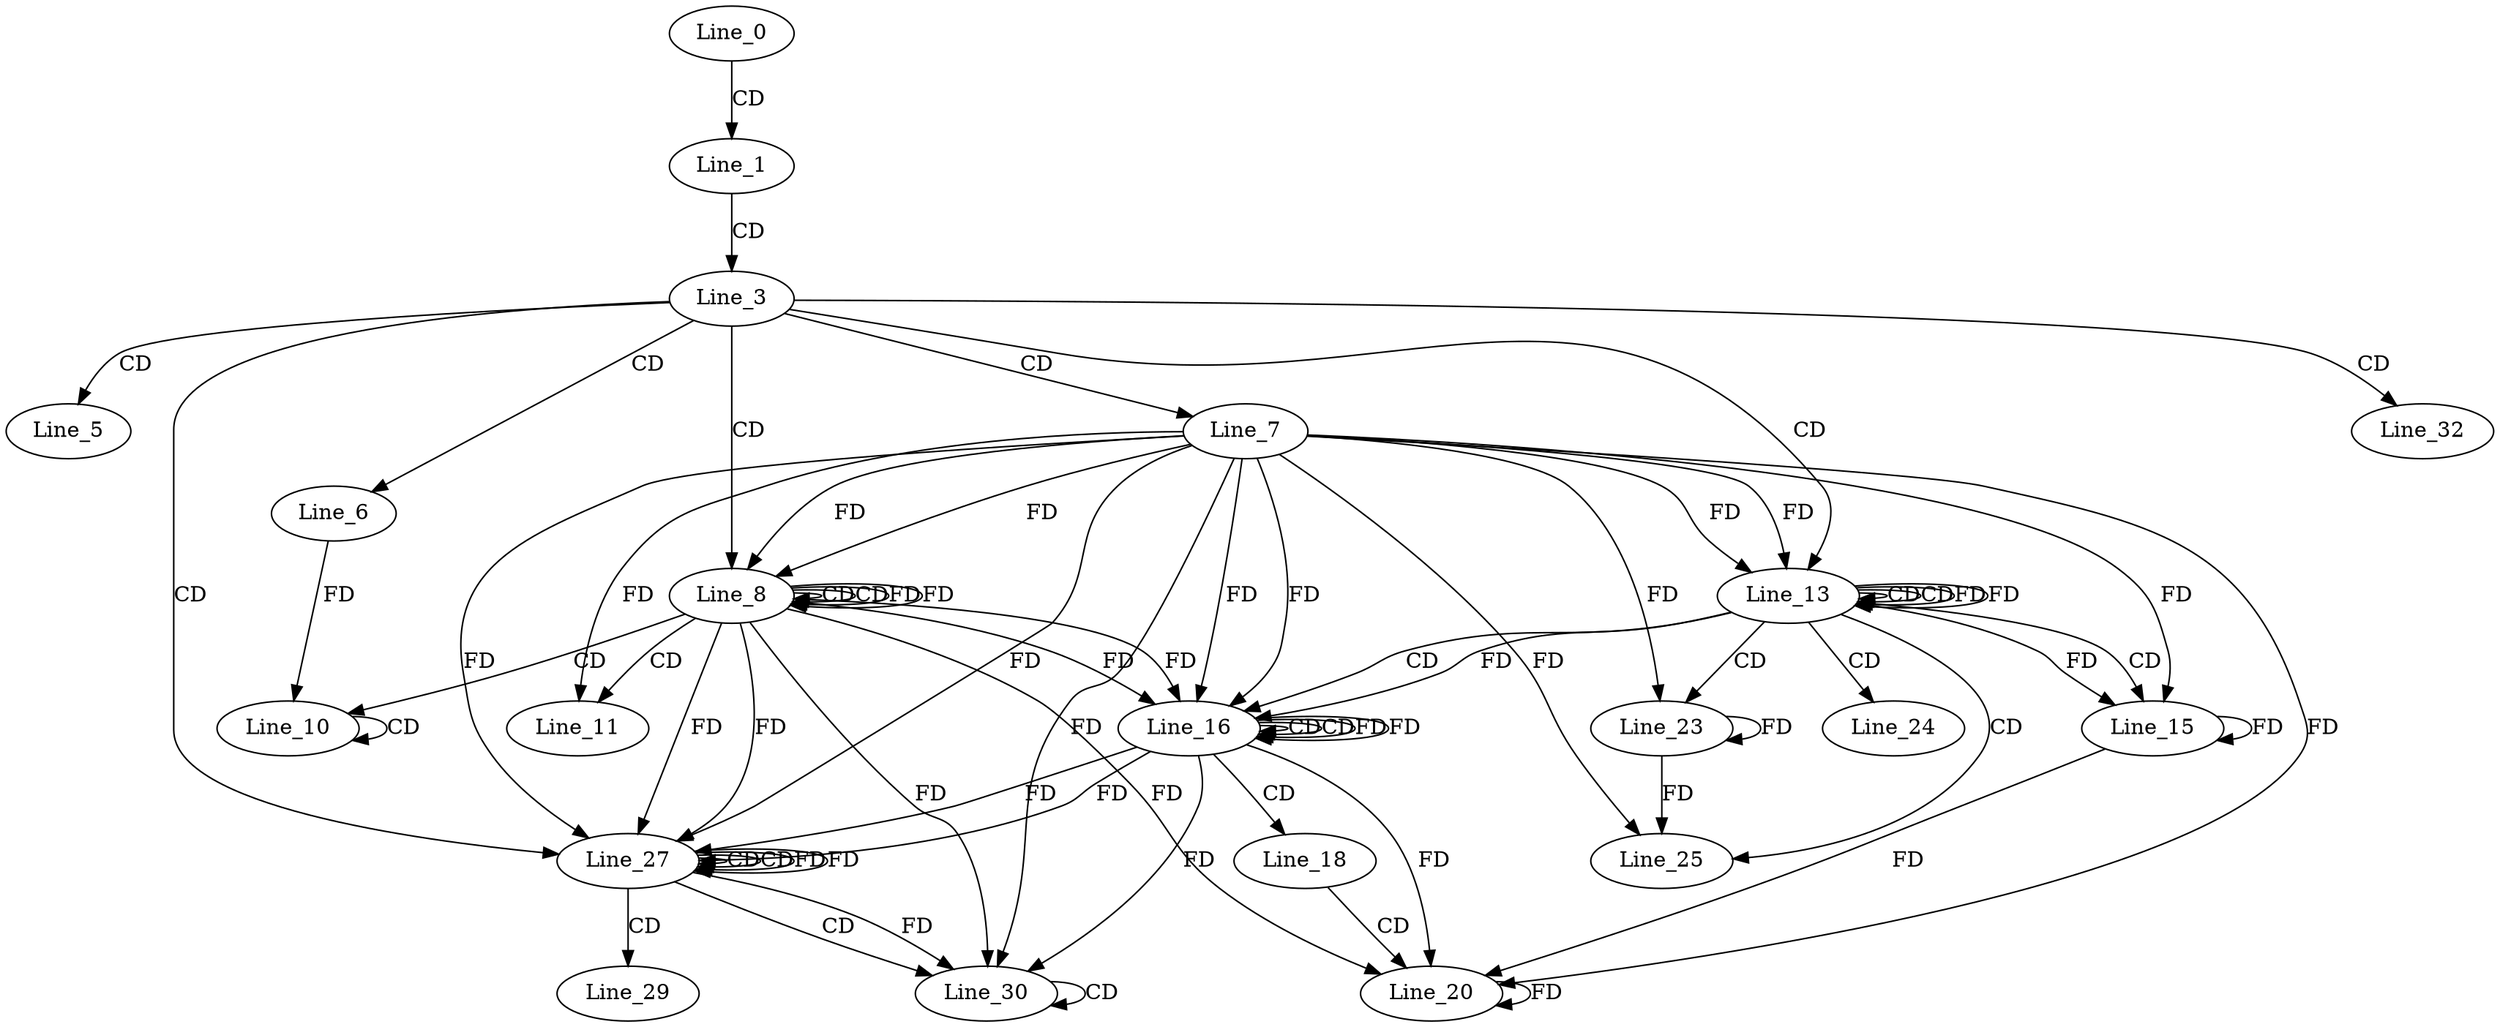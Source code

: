digraph G {
  Line_0;
  Line_1;
  Line_3;
  Line_5;
  Line_6;
  Line_7;
  Line_8;
  Line_8;
  Line_8;
  Line_10;
  Line_10;
  Line_11;
  Line_13;
  Line_13;
  Line_13;
  Line_15;
  Line_16;
  Line_16;
  Line_16;
  Line_18;
  Line_20;
  Line_23;
  Line_24;
  Line_25;
  Line_27;
  Line_27;
  Line_27;
  Line_29;
  Line_30;
  Line_30;
  Line_32;
  Line_0 -> Line_1 [ label="CD" ];
  Line_1 -> Line_3 [ label="CD" ];
  Line_3 -> Line_5 [ label="CD" ];
  Line_3 -> Line_6 [ label="CD" ];
  Line_3 -> Line_7 [ label="CD" ];
  Line_3 -> Line_8 [ label="CD" ];
  Line_8 -> Line_8 [ label="CD" ];
  Line_7 -> Line_8 [ label="FD" ];
  Line_8 -> Line_8 [ label="CD" ];
  Line_8 -> Line_8 [ label="FD" ];
  Line_7 -> Line_8 [ label="FD" ];
  Line_8 -> Line_10 [ label="CD" ];
  Line_10 -> Line_10 [ label="CD" ];
  Line_6 -> Line_10 [ label="FD" ];
  Line_8 -> Line_11 [ label="CD" ];
  Line_7 -> Line_11 [ label="FD" ];
  Line_3 -> Line_13 [ label="CD" ];
  Line_13 -> Line_13 [ label="CD" ];
  Line_7 -> Line_13 [ label="FD" ];
  Line_13 -> Line_13 [ label="CD" ];
  Line_13 -> Line_13 [ label="FD" ];
  Line_7 -> Line_13 [ label="FD" ];
  Line_13 -> Line_15 [ label="CD" ];
  Line_15 -> Line_15 [ label="FD" ];
  Line_7 -> Line_15 [ label="FD" ];
  Line_13 -> Line_15 [ label="FD" ];
  Line_13 -> Line_16 [ label="CD" ];
  Line_16 -> Line_16 [ label="CD" ];
  Line_8 -> Line_16 [ label="FD" ];
  Line_7 -> Line_16 [ label="FD" ];
  Line_16 -> Line_16 [ label="CD" ];
  Line_16 -> Line_16 [ label="FD" ];
  Line_8 -> Line_16 [ label="FD" ];
  Line_7 -> Line_16 [ label="FD" ];
  Line_13 -> Line_16 [ label="FD" ];
  Line_16 -> Line_18 [ label="CD" ];
  Line_18 -> Line_20 [ label="CD" ];
  Line_20 -> Line_20 [ label="FD" ];
  Line_15 -> Line_20 [ label="FD" ];
  Line_7 -> Line_20 [ label="FD" ];
  Line_16 -> Line_20 [ label="FD" ];
  Line_8 -> Line_20 [ label="FD" ];
  Line_13 -> Line_23 [ label="CD" ];
  Line_23 -> Line_23 [ label="FD" ];
  Line_7 -> Line_23 [ label="FD" ];
  Line_13 -> Line_24 [ label="CD" ];
  Line_13 -> Line_25 [ label="CD" ];
  Line_23 -> Line_25 [ label="FD" ];
  Line_7 -> Line_25 [ label="FD" ];
  Line_3 -> Line_27 [ label="CD" ];
  Line_27 -> Line_27 [ label="CD" ];
  Line_16 -> Line_27 [ label="FD" ];
  Line_8 -> Line_27 [ label="FD" ];
  Line_7 -> Line_27 [ label="FD" ];
  Line_27 -> Line_27 [ label="CD" ];
  Line_27 -> Line_27 [ label="FD" ];
  Line_16 -> Line_27 [ label="FD" ];
  Line_8 -> Line_27 [ label="FD" ];
  Line_7 -> Line_27 [ label="FD" ];
  Line_27 -> Line_29 [ label="CD" ];
  Line_27 -> Line_30 [ label="CD" ];
  Line_27 -> Line_30 [ label="FD" ];
  Line_16 -> Line_30 [ label="FD" ];
  Line_8 -> Line_30 [ label="FD" ];
  Line_7 -> Line_30 [ label="FD" ];
  Line_30 -> Line_30 [ label="CD" ];
  Line_3 -> Line_32 [ label="CD" ];
  Line_8 -> Line_8 [ label="FD" ];
  Line_13 -> Line_13 [ label="FD" ];
  Line_16 -> Line_16 [ label="FD" ];
  Line_27 -> Line_27 [ label="FD" ];
}
